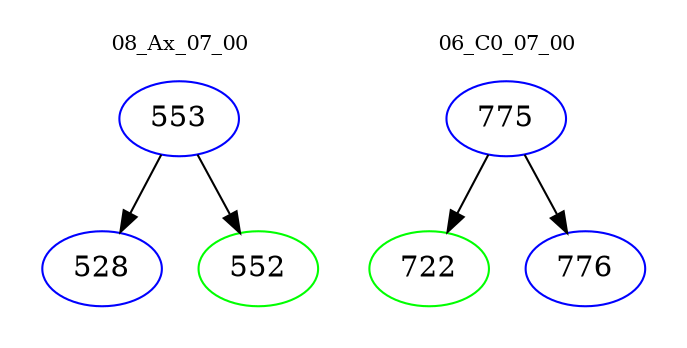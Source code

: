 digraph{
subgraph cluster_0 {
color = white
label = "08_Ax_07_00";
fontsize=10;
T0_553 [label="553", color="blue"]
T0_553 -> T0_528 [color="black"]
T0_528 [label="528", color="blue"]
T0_553 -> T0_552 [color="black"]
T0_552 [label="552", color="green"]
}
subgraph cluster_1 {
color = white
label = "06_C0_07_00";
fontsize=10;
T1_775 [label="775", color="blue"]
T1_775 -> T1_722 [color="black"]
T1_722 [label="722", color="green"]
T1_775 -> T1_776 [color="black"]
T1_776 [label="776", color="blue"]
}
}
